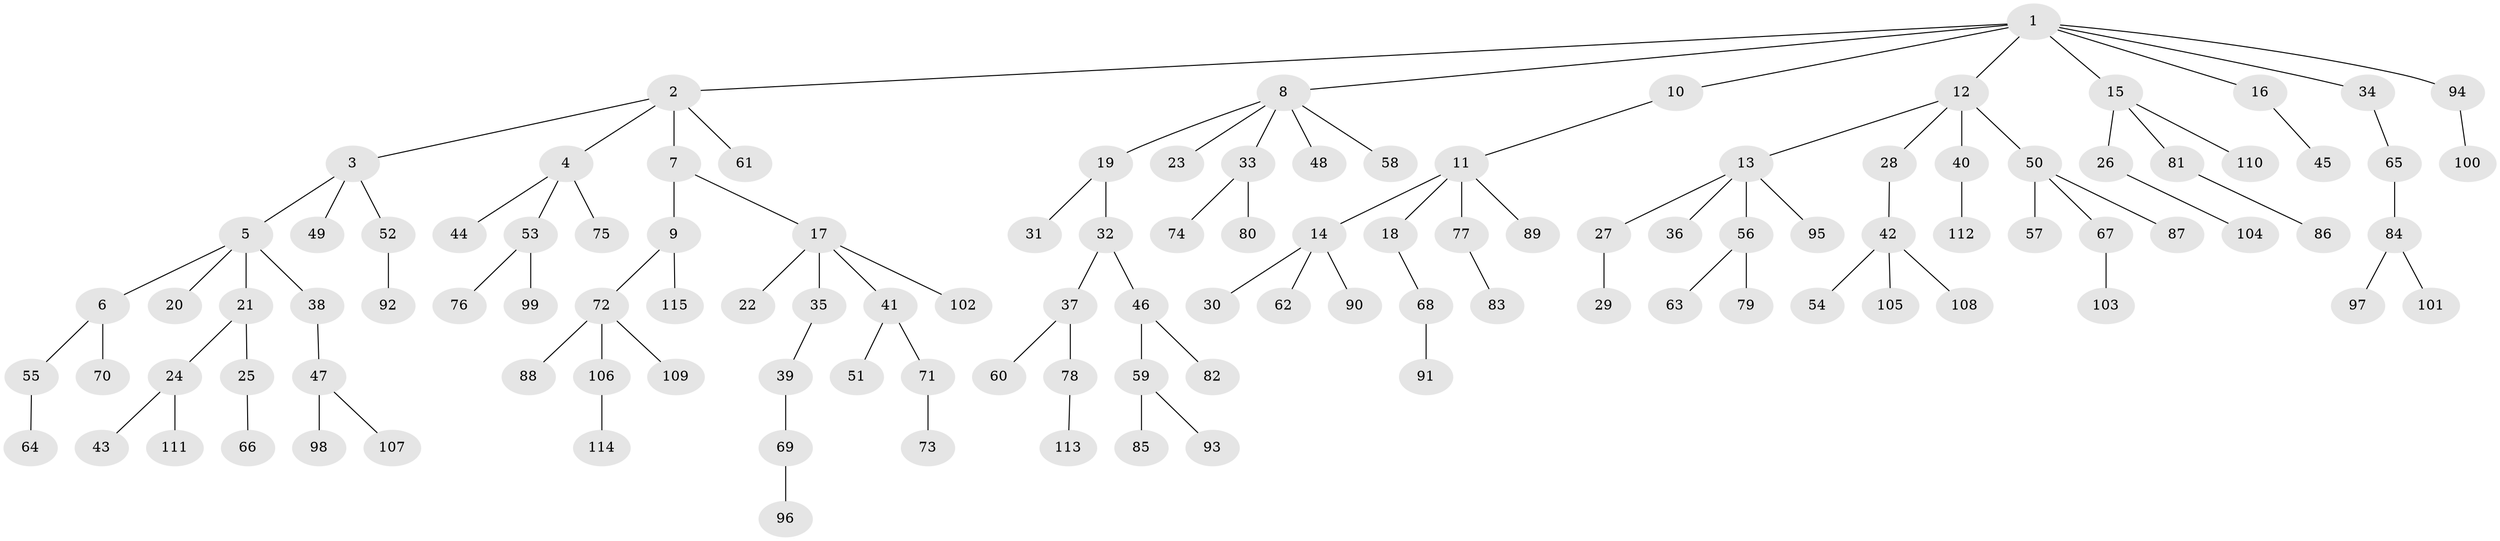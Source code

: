 // coarse degree distribution, {4: 0.05172413793103448, 3: 0.15517241379310345, 8: 0.017241379310344827, 5: 0.034482758620689655, 2: 0.2413793103448276, 1: 0.5}
// Generated by graph-tools (version 1.1) at 2025/37/03/04/25 23:37:16]
// undirected, 115 vertices, 114 edges
graph export_dot {
  node [color=gray90,style=filled];
  1;
  2;
  3;
  4;
  5;
  6;
  7;
  8;
  9;
  10;
  11;
  12;
  13;
  14;
  15;
  16;
  17;
  18;
  19;
  20;
  21;
  22;
  23;
  24;
  25;
  26;
  27;
  28;
  29;
  30;
  31;
  32;
  33;
  34;
  35;
  36;
  37;
  38;
  39;
  40;
  41;
  42;
  43;
  44;
  45;
  46;
  47;
  48;
  49;
  50;
  51;
  52;
  53;
  54;
  55;
  56;
  57;
  58;
  59;
  60;
  61;
  62;
  63;
  64;
  65;
  66;
  67;
  68;
  69;
  70;
  71;
  72;
  73;
  74;
  75;
  76;
  77;
  78;
  79;
  80;
  81;
  82;
  83;
  84;
  85;
  86;
  87;
  88;
  89;
  90;
  91;
  92;
  93;
  94;
  95;
  96;
  97;
  98;
  99;
  100;
  101;
  102;
  103;
  104;
  105;
  106;
  107;
  108;
  109;
  110;
  111;
  112;
  113;
  114;
  115;
  1 -- 2;
  1 -- 8;
  1 -- 10;
  1 -- 12;
  1 -- 15;
  1 -- 16;
  1 -- 34;
  1 -- 94;
  2 -- 3;
  2 -- 4;
  2 -- 7;
  2 -- 61;
  3 -- 5;
  3 -- 49;
  3 -- 52;
  4 -- 44;
  4 -- 53;
  4 -- 75;
  5 -- 6;
  5 -- 20;
  5 -- 21;
  5 -- 38;
  6 -- 55;
  6 -- 70;
  7 -- 9;
  7 -- 17;
  8 -- 19;
  8 -- 23;
  8 -- 33;
  8 -- 48;
  8 -- 58;
  9 -- 72;
  9 -- 115;
  10 -- 11;
  11 -- 14;
  11 -- 18;
  11 -- 77;
  11 -- 89;
  12 -- 13;
  12 -- 28;
  12 -- 40;
  12 -- 50;
  13 -- 27;
  13 -- 36;
  13 -- 56;
  13 -- 95;
  14 -- 30;
  14 -- 62;
  14 -- 90;
  15 -- 26;
  15 -- 81;
  15 -- 110;
  16 -- 45;
  17 -- 22;
  17 -- 35;
  17 -- 41;
  17 -- 102;
  18 -- 68;
  19 -- 31;
  19 -- 32;
  21 -- 24;
  21 -- 25;
  24 -- 43;
  24 -- 111;
  25 -- 66;
  26 -- 104;
  27 -- 29;
  28 -- 42;
  32 -- 37;
  32 -- 46;
  33 -- 74;
  33 -- 80;
  34 -- 65;
  35 -- 39;
  37 -- 60;
  37 -- 78;
  38 -- 47;
  39 -- 69;
  40 -- 112;
  41 -- 51;
  41 -- 71;
  42 -- 54;
  42 -- 105;
  42 -- 108;
  46 -- 59;
  46 -- 82;
  47 -- 98;
  47 -- 107;
  50 -- 57;
  50 -- 67;
  50 -- 87;
  52 -- 92;
  53 -- 76;
  53 -- 99;
  55 -- 64;
  56 -- 63;
  56 -- 79;
  59 -- 85;
  59 -- 93;
  65 -- 84;
  67 -- 103;
  68 -- 91;
  69 -- 96;
  71 -- 73;
  72 -- 88;
  72 -- 106;
  72 -- 109;
  77 -- 83;
  78 -- 113;
  81 -- 86;
  84 -- 97;
  84 -- 101;
  94 -- 100;
  106 -- 114;
}
